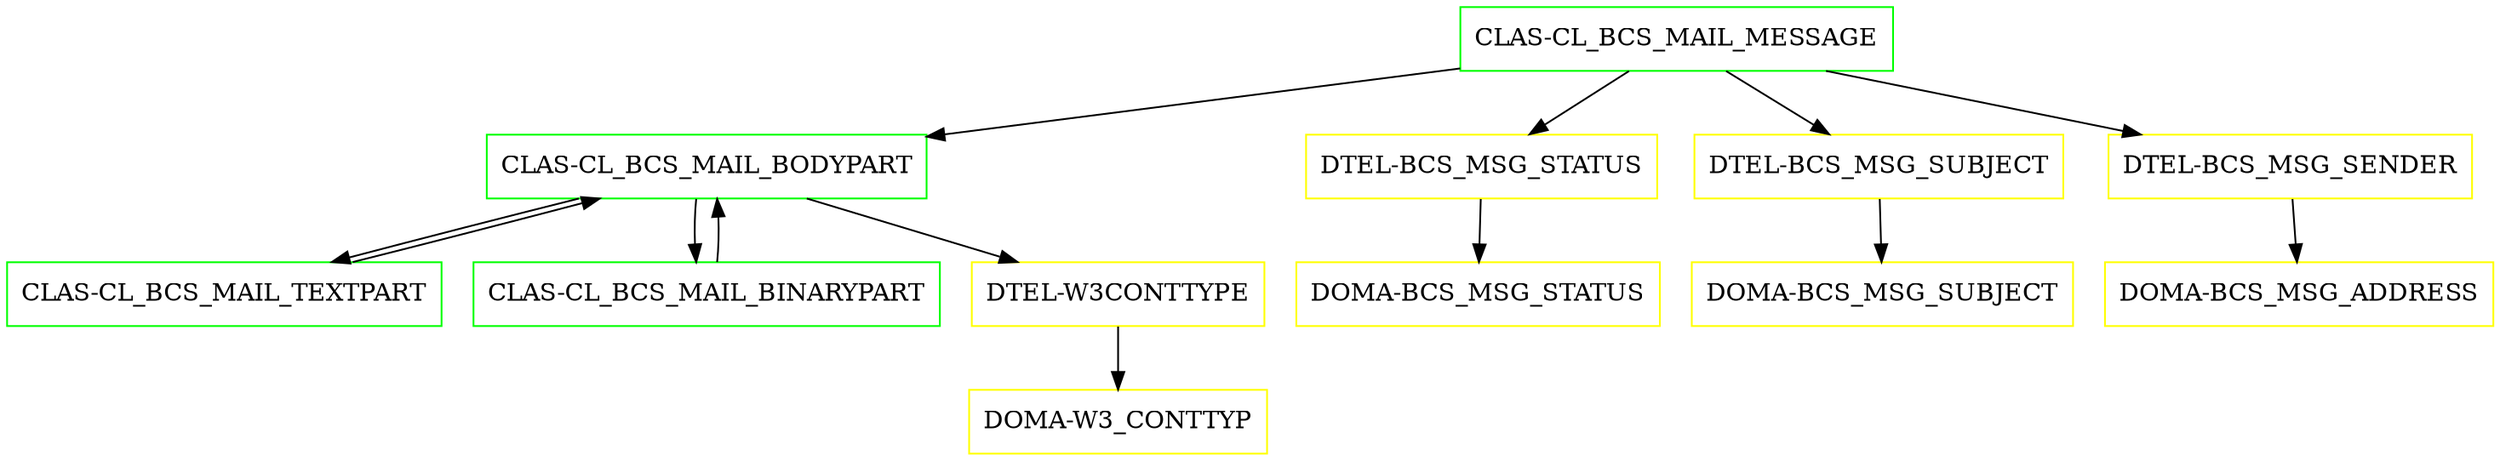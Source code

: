 digraph G {
  "CLAS-CL_BCS_MAIL_MESSAGE" [shape=box,color=green];
  "CLAS-CL_BCS_MAIL_BODYPART" [shape=box,color=green,URL="./CLAS_CL_BCS_MAIL_BODYPART.html"];
  "CLAS-CL_BCS_MAIL_TEXTPART" [shape=box,color=green,URL="./CLAS_CL_BCS_MAIL_TEXTPART.html"];
  "CLAS-CL_BCS_MAIL_BINARYPART" [shape=box,color=green,URL="./CLAS_CL_BCS_MAIL_BINARYPART.html"];
  "DTEL-W3CONTTYPE" [shape=box,color=yellow,URL="./DTEL_W3CONTTYPE.html"];
  "DOMA-W3_CONTTYP" [shape=box,color=yellow,URL="./DOMA_W3_CONTTYP.html"];
  "DTEL-BCS_MSG_STATUS" [shape=box,color=yellow,URL="./DTEL_BCS_MSG_STATUS.html"];
  "DOMA-BCS_MSG_STATUS" [shape=box,color=yellow,URL="./DOMA_BCS_MSG_STATUS.html"];
  "DTEL-BCS_MSG_SUBJECT" [shape=box,color=yellow,URL="./DTEL_BCS_MSG_SUBJECT.html"];
  "DOMA-BCS_MSG_SUBJECT" [shape=box,color=yellow,URL="./DOMA_BCS_MSG_SUBJECT.html"];
  "DTEL-BCS_MSG_SENDER" [shape=box,color=yellow,URL="./DTEL_BCS_MSG_SENDER.html"];
  "DOMA-BCS_MSG_ADDRESS" [shape=box,color=yellow,URL="./DOMA_BCS_MSG_ADDRESS.html"];
  "CLAS-CL_BCS_MAIL_MESSAGE" -> "DTEL-BCS_MSG_SENDER";
  "CLAS-CL_BCS_MAIL_MESSAGE" -> "DTEL-BCS_MSG_SUBJECT";
  "CLAS-CL_BCS_MAIL_MESSAGE" -> "DTEL-BCS_MSG_STATUS";
  "CLAS-CL_BCS_MAIL_MESSAGE" -> "CLAS-CL_BCS_MAIL_BODYPART";
  "CLAS-CL_BCS_MAIL_BODYPART" -> "DTEL-W3CONTTYPE";
  "CLAS-CL_BCS_MAIL_BODYPART" -> "CLAS-CL_BCS_MAIL_BINARYPART";
  "CLAS-CL_BCS_MAIL_BODYPART" -> "CLAS-CL_BCS_MAIL_TEXTPART";
  "CLAS-CL_BCS_MAIL_TEXTPART" -> "CLAS-CL_BCS_MAIL_BODYPART";
  "CLAS-CL_BCS_MAIL_BINARYPART" -> "CLAS-CL_BCS_MAIL_BODYPART";
  "DTEL-W3CONTTYPE" -> "DOMA-W3_CONTTYP";
  "DTEL-BCS_MSG_STATUS" -> "DOMA-BCS_MSG_STATUS";
  "DTEL-BCS_MSG_SUBJECT" -> "DOMA-BCS_MSG_SUBJECT";
  "DTEL-BCS_MSG_SENDER" -> "DOMA-BCS_MSG_ADDRESS";
}
